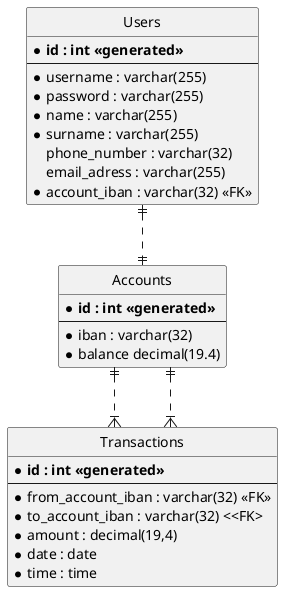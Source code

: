 @startuml

hide circle
skinparam linetype ortho

entity "Users" as users {
  * **id : int <<generated>> **
  --
  *username : varchar(255)
  *password : varchar(255)
  *name : varchar(255)
  *surname : varchar(255)
  phone_number : varchar(32)
  email_adress : varchar(255)
  *account_iban : varchar(32) <<FK>>
}

entity "Accounts" as accounts {
  * **id : int <<generated>> **
  --
  *iban : varchar(32)
  *balance decimal(19.4)
}

entity "Transactions" as transactions {
  * **id : int <<generated>> **
  --
  *from_account_iban : varchar(32) <<FK>>
  *to_account_iban : varchar(32) <<FK>
  *amount : decimal(19,4)
  *date : date
  *time : time
}

users ||..|| accounts
accounts ||..|{ transactions
accounts ||..|{ transactions

@enduml